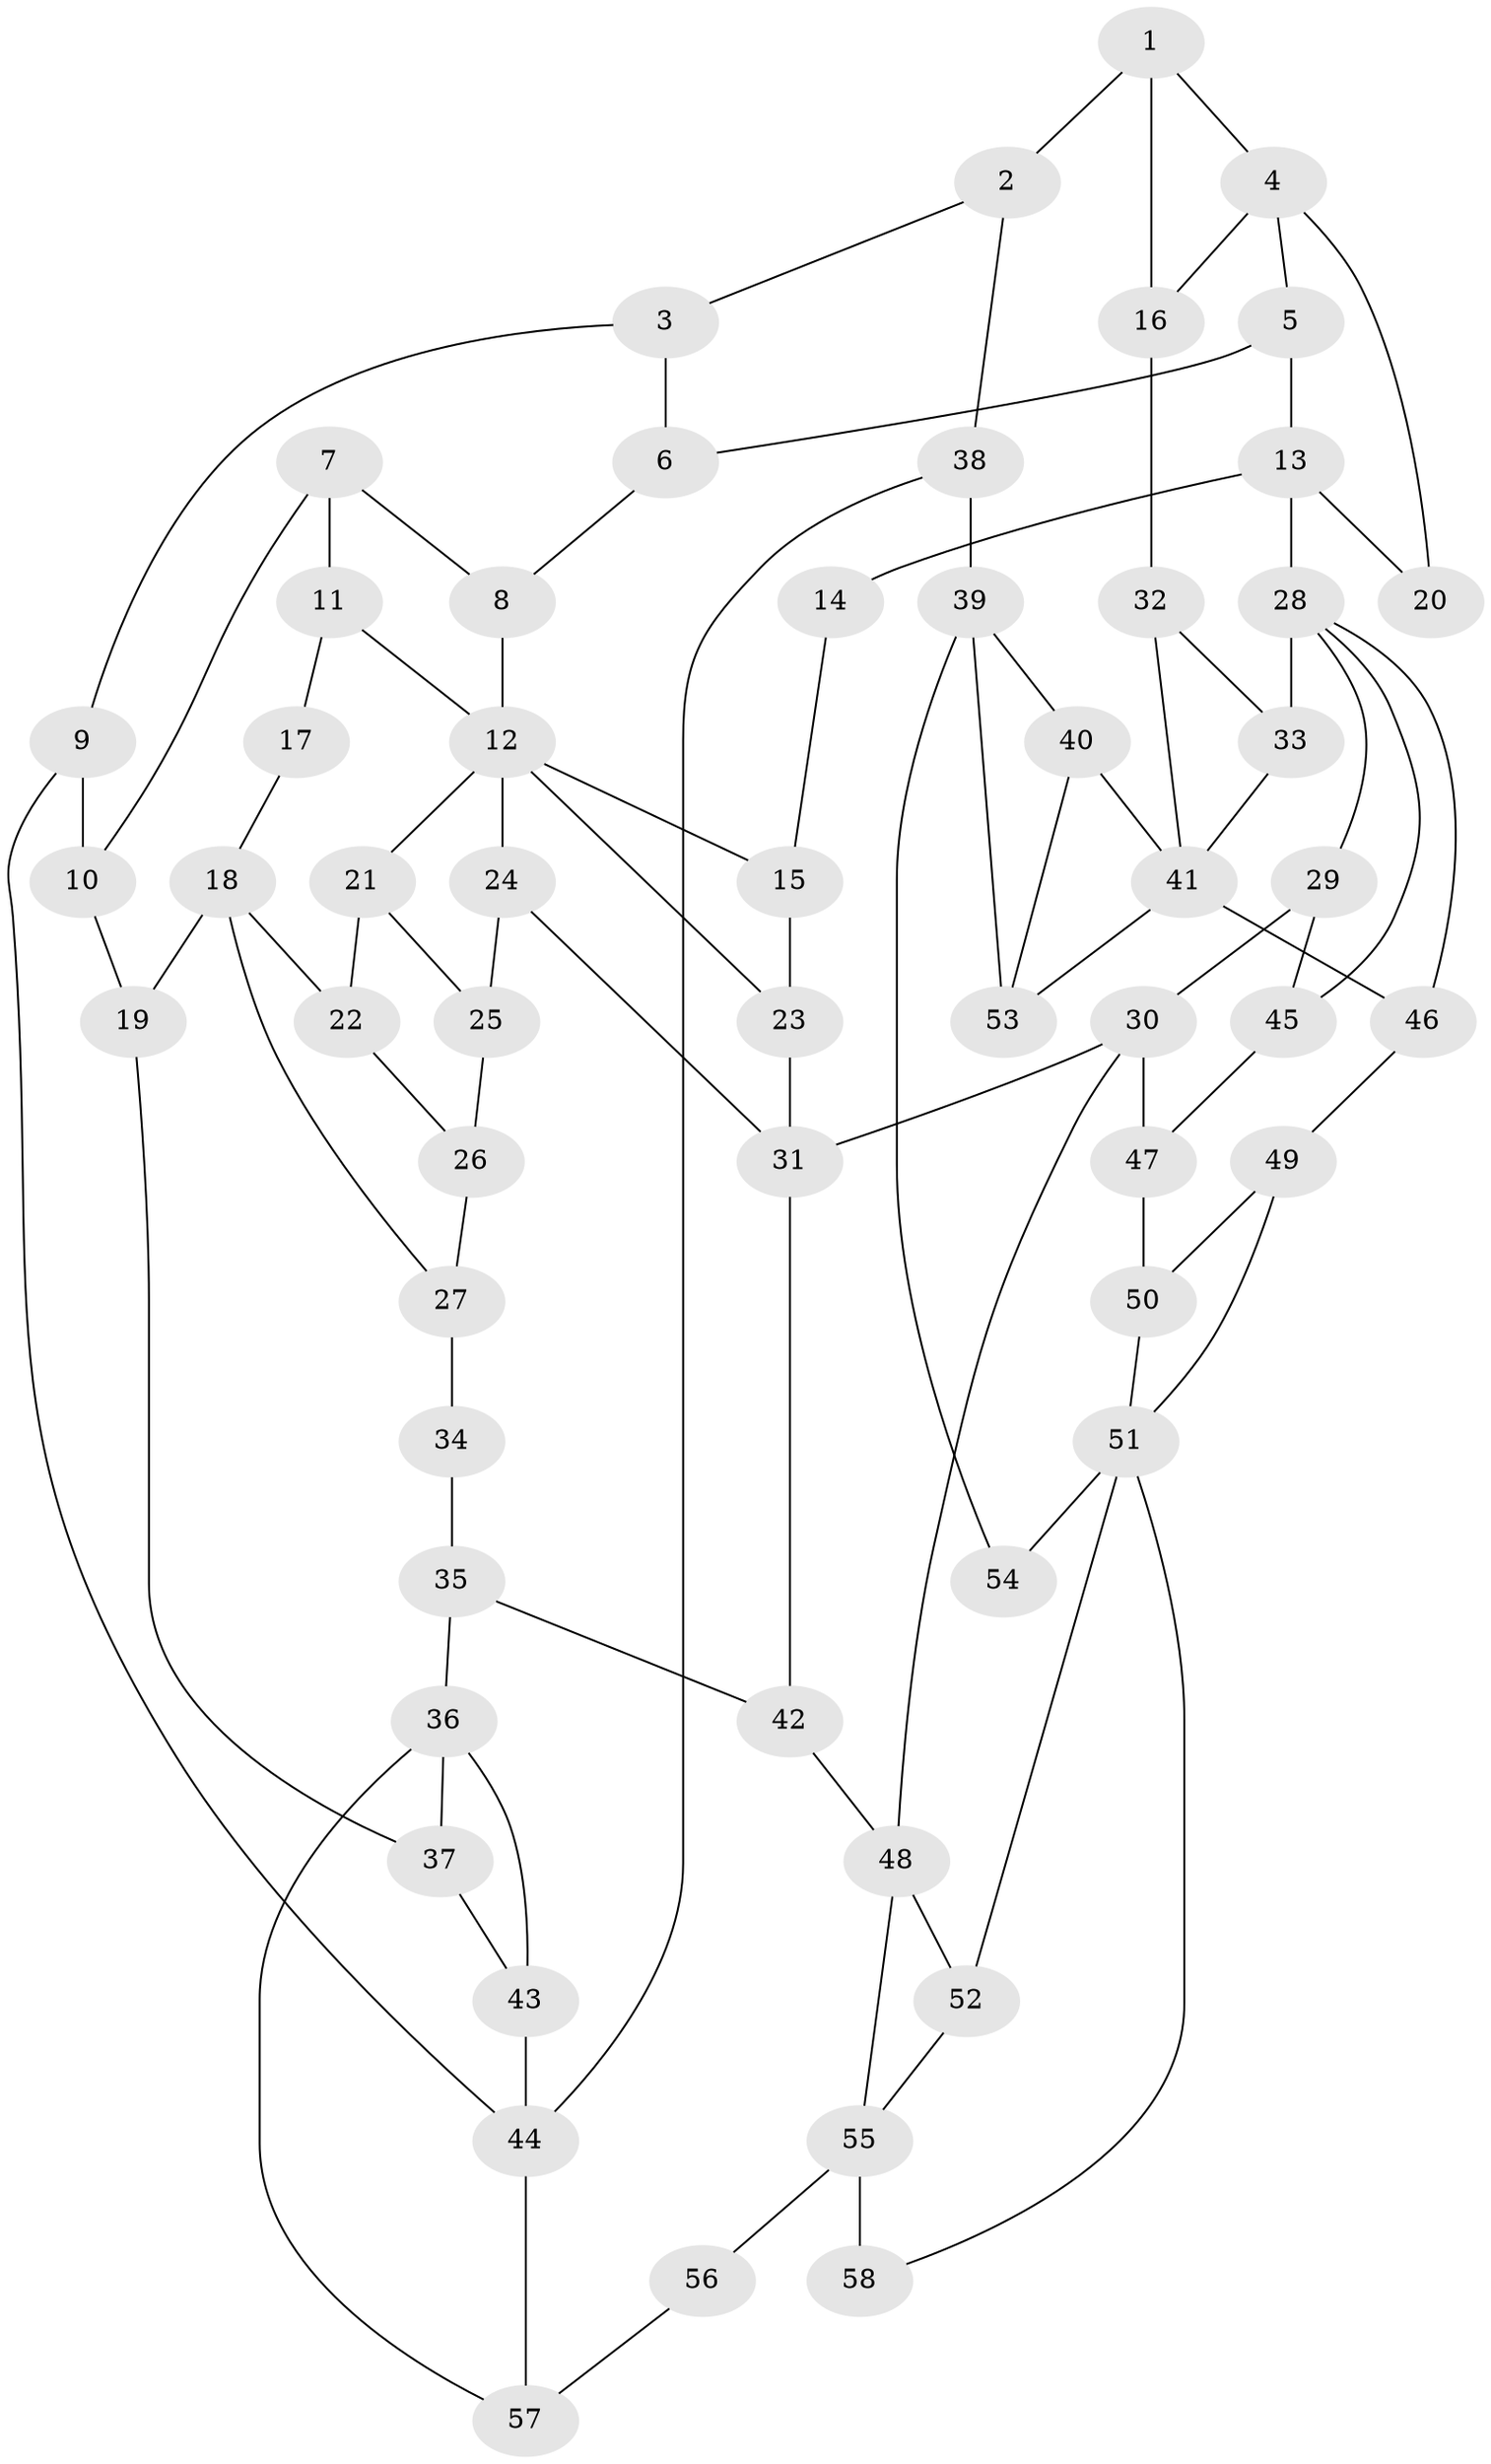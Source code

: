 // original degree distribution, {3: 0.02608695652173913, 5: 0.4434782608695652, 4: 0.26956521739130435, 6: 0.2608695652173913}
// Generated by graph-tools (version 1.1) at 2025/54/03/04/25 22:54:19]
// undirected, 58 vertices, 93 edges
graph export_dot {
  node [color=gray90,style=filled];
  1;
  2;
  3;
  4;
  5;
  6;
  7;
  8;
  9;
  10;
  11;
  12;
  13;
  14;
  15;
  16;
  17;
  18;
  19;
  20;
  21;
  22;
  23;
  24;
  25;
  26;
  27;
  28;
  29;
  30;
  31;
  32;
  33;
  34;
  35;
  36;
  37;
  38;
  39;
  40;
  41;
  42;
  43;
  44;
  45;
  46;
  47;
  48;
  49;
  50;
  51;
  52;
  53;
  54;
  55;
  56;
  57;
  58;
  1 -- 2 [weight=2.0];
  1 -- 4 [weight=2.0];
  1 -- 16 [weight=1.0];
  2 -- 3 [weight=1.0];
  2 -- 38 [weight=1.0];
  3 -- 6 [weight=1.0];
  3 -- 9 [weight=1.0];
  4 -- 5 [weight=1.0];
  4 -- 16 [weight=1.0];
  4 -- 20 [weight=2.0];
  5 -- 6 [weight=1.0];
  5 -- 13 [weight=1.0];
  6 -- 8 [weight=1.0];
  7 -- 8 [weight=1.0];
  7 -- 10 [weight=1.0];
  7 -- 11 [weight=2.0];
  8 -- 12 [weight=1.0];
  9 -- 10 [weight=2.0];
  9 -- 44 [weight=1.0];
  10 -- 19 [weight=1.0];
  11 -- 12 [weight=1.0];
  11 -- 17 [weight=1.0];
  12 -- 15 [weight=1.0];
  12 -- 21 [weight=1.0];
  12 -- 23 [weight=1.0];
  12 -- 24 [weight=1.0];
  13 -- 14 [weight=2.0];
  13 -- 20 [weight=1.0];
  13 -- 28 [weight=2.0];
  14 -- 15 [weight=1.0];
  15 -- 23 [weight=1.0];
  16 -- 32 [weight=1.0];
  17 -- 18 [weight=2.0];
  18 -- 19 [weight=1.0];
  18 -- 22 [weight=1.0];
  18 -- 27 [weight=1.0];
  19 -- 37 [weight=1.0];
  21 -- 22 [weight=1.0];
  21 -- 25 [weight=1.0];
  22 -- 26 [weight=1.0];
  23 -- 31 [weight=1.0];
  24 -- 25 [weight=2.0];
  24 -- 31 [weight=1.0];
  25 -- 26 [weight=3.0];
  26 -- 27 [weight=2.0];
  27 -- 34 [weight=2.0];
  28 -- 29 [weight=1.0];
  28 -- 33 [weight=1.0];
  28 -- 45 [weight=1.0];
  28 -- 46 [weight=1.0];
  29 -- 30 [weight=1.0];
  29 -- 45 [weight=1.0];
  30 -- 31 [weight=2.0];
  30 -- 47 [weight=1.0];
  30 -- 48 [weight=2.0];
  31 -- 42 [weight=1.0];
  32 -- 33 [weight=1.0];
  32 -- 41 [weight=1.0];
  33 -- 41 [weight=1.0];
  34 -- 35 [weight=2.0];
  35 -- 36 [weight=2.0];
  35 -- 42 [weight=1.0];
  36 -- 37 [weight=1.0];
  36 -- 43 [weight=1.0];
  36 -- 57 [weight=2.0];
  37 -- 43 [weight=1.0];
  38 -- 39 [weight=2.0];
  38 -- 44 [weight=1.0];
  39 -- 40 [weight=1.0];
  39 -- 53 [weight=1.0];
  39 -- 54 [weight=2.0];
  40 -- 41 [weight=1.0];
  40 -- 53 [weight=1.0];
  41 -- 46 [weight=2.0];
  41 -- 53 [weight=1.0];
  42 -- 48 [weight=1.0];
  43 -- 44 [weight=1.0];
  44 -- 57 [weight=1.0];
  45 -- 47 [weight=1.0];
  46 -- 49 [weight=1.0];
  47 -- 50 [weight=1.0];
  48 -- 52 [weight=1.0];
  48 -- 55 [weight=1.0];
  49 -- 50 [weight=1.0];
  49 -- 51 [weight=1.0];
  50 -- 51 [weight=1.0];
  51 -- 52 [weight=1.0];
  51 -- 54 [weight=2.0];
  51 -- 58 [weight=1.0];
  52 -- 55 [weight=1.0];
  55 -- 56 [weight=2.0];
  55 -- 58 [weight=2.0];
  56 -- 57 [weight=2.0];
}
